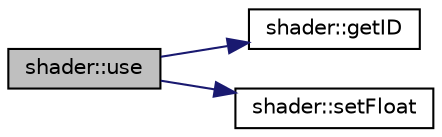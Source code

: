 digraph "shader::use"
{
  edge [fontname="Helvetica",fontsize="10",labelfontname="Helvetica",labelfontsize="10"];
  node [fontname="Helvetica",fontsize="10",shape=record];
  rankdir="LR";
  Node23 [label="shader::use",height=0.2,width=0.4,color="black", fillcolor="grey75", style="filled", fontcolor="black"];
  Node23 -> Node24 [color="midnightblue",fontsize="10",style="solid",fontname="Helvetica"];
  Node24 [label="shader::getID",height=0.2,width=0.4,color="black", fillcolor="white", style="filled",URL="$classshader.html#aed208783f4c577978e34b765ad79a0f6",tooltip="This function returns the ID of the shader for the use in some OpenGL functions. "];
  Node23 -> Node25 [color="midnightblue",fontsize="10",style="solid",fontname="Helvetica"];
  Node25 [label="shader::setFloat",height=0.2,width=0.4,color="black", fillcolor="white", style="filled",URL="$classshader.html#aaba567584644d5f9a3714039110989f4",tooltip="The setFloat functions set a uniform vector of the shader to given values. "];
}
